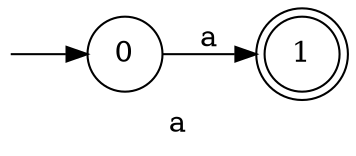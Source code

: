 digraph finite_state_machine {
  rankdir=LR;  
  size="8,5"  label="a"  node [shape = doublecircle]; "1";
  node [shape = circle];
  __I__ [label="", style=invis, width=0]
  __I__ -> "0"
  "0" -> "1" [label = a];
}
